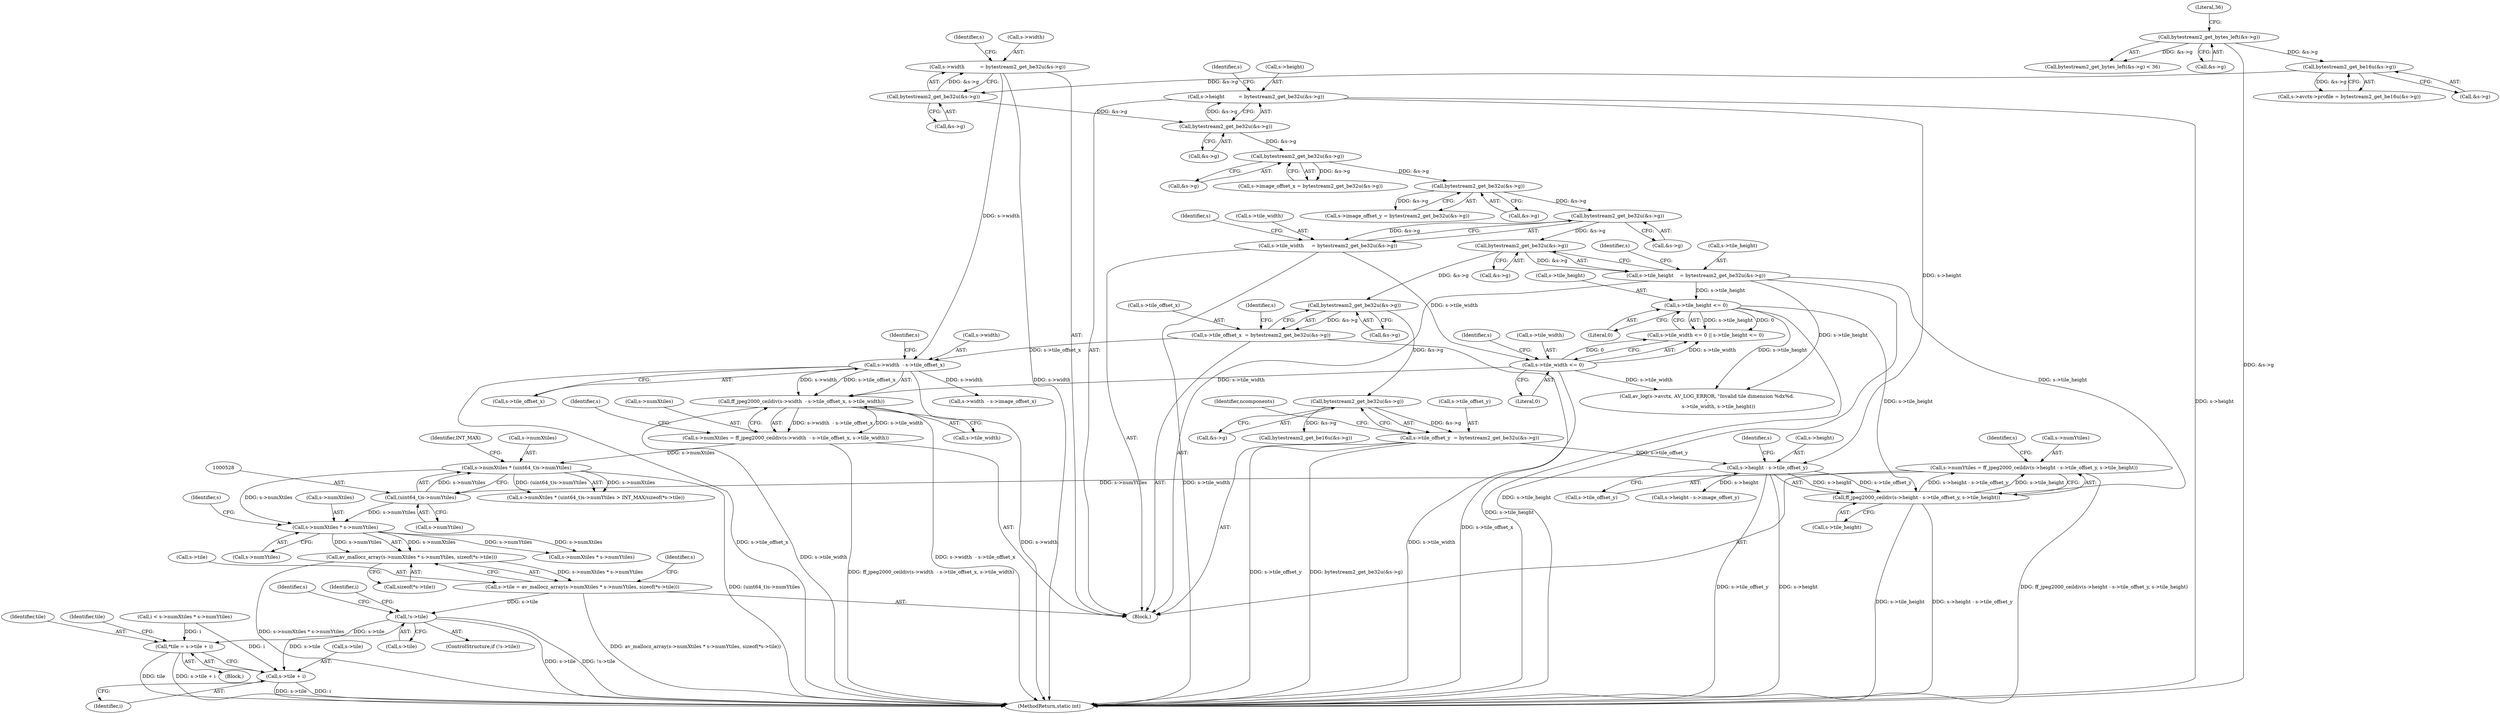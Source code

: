 digraph "0_FFmpeg_780669ef7c23c00836a24921fcc6b03be2b8ca4a@API" {
"1000556" [label="(Call,av_mallocz_array(s->numXtiles * s->numYtiles, sizeof(*s->tile)))"];
"1000557" [label="(Call,s->numXtiles * s->numYtiles)"];
"1000523" [label="(Call,s->numXtiles * (uint64_t)s->numYtiles)"];
"1000491" [label="(Call,s->numXtiles = ff_jpeg2000_ceildiv(s->width  - s->tile_offset_x, s->tile_width))"];
"1000495" [label="(Call,ff_jpeg2000_ceildiv(s->width  - s->tile_offset_x, s->tile_width))"];
"1000496" [label="(Call,s->width  - s->tile_offset_x)"];
"1000150" [label="(Call,s->width          = bytestream2_get_be32u(&s->g))"];
"1000154" [label="(Call,bytestream2_get_be32u(&s->g))"];
"1000145" [label="(Call,bytestream2_get_be16u(&s->g))"];
"1000131" [label="(Call,bytestream2_get_bytes_left(&s->g))"];
"1000204" [label="(Call,s->tile_offset_x  = bytestream2_get_be32u(&s->g))"];
"1000208" [label="(Call,bytestream2_get_be32u(&s->g))"];
"1000199" [label="(Call,bytestream2_get_be32u(&s->g))"];
"1000190" [label="(Call,bytestream2_get_be32u(&s->g))"];
"1000181" [label="(Call,bytestream2_get_be32u(&s->g))"];
"1000172" [label="(Call,bytestream2_get_be32u(&s->g))"];
"1000163" [label="(Call,bytestream2_get_be32u(&s->g))"];
"1000283" [label="(Call,s->tile_width <= 0)"];
"1000186" [label="(Call,s->tile_width     = bytestream2_get_be32u(&s->g))"];
"1000527" [label="(Call,(uint64_t)s->numYtiles)"];
"1000506" [label="(Call,s->numYtiles = ff_jpeg2000_ceildiv(s->height - s->tile_offset_y, s->tile_height))"];
"1000510" [label="(Call,ff_jpeg2000_ceildiv(s->height - s->tile_offset_y, s->tile_height))"];
"1000511" [label="(Call,s->height - s->tile_offset_y)"];
"1000159" [label="(Call,s->height         = bytestream2_get_be32u(&s->g))"];
"1000213" [label="(Call,s->tile_offset_y  = bytestream2_get_be32u(&s->g))"];
"1000217" [label="(Call,bytestream2_get_be32u(&s->g))"];
"1000288" [label="(Call,s->tile_height <= 0)"];
"1000195" [label="(Call,s->tile_height    = bytestream2_get_be32u(&s->g))"];
"1000552" [label="(Call,s->tile = av_mallocz_array(s->numXtiles * s->numYtiles, sizeof(*s->tile)))"];
"1000570" [label="(Call,!s->tile)"];
"1000604" [label="(Call,*tile = s->tile + i)"];
"1000606" [label="(Call,s->tile + i)"];
"1000150" [label="(Call,s->width          = bytestream2_get_be32u(&s->g))"];
"1000508" [label="(Identifier,s)"];
"1000491" [label="(Call,s->numXtiles = ff_jpeg2000_ceildiv(s->width  - s->tile_offset_x, s->tile_width))"];
"1000506" [label="(Call,s->numYtiles = ff_jpeg2000_ceildiv(s->height - s->tile_offset_y, s->tile_height))"];
"1000161" [label="(Identifier,s)"];
"1000507" [label="(Call,s->numYtiles)"];
"1000577" [label="(Identifier,s)"];
"1000159" [label="(Call,s->height         = bytestream2_get_be32u(&s->g))"];
"1000191" [label="(Call,&s->g)"];
"1000613" [label="(Identifier,tile)"];
"1000177" [label="(Call,s->image_offset_y = bytestream2_get_be32u(&s->g))"];
"1000552" [label="(Call,s->tile = av_mallocz_array(s->numXtiles * s->numYtiles, sizeof(*s->tile)))"];
"1000190" [label="(Call,bytestream2_get_be32u(&s->g))"];
"1000213" [label="(Call,s->tile_offset_y  = bytestream2_get_be32u(&s->g))"];
"1000589" [label="(Identifier,i)"];
"1000527" [label="(Call,(uint64_t)s->numYtiles)"];
"1000511" [label="(Call,s->height - s->tile_offset_y)"];
"1000571" [label="(Call,s->tile)"];
"1000197" [label="(Identifier,s)"];
"1000209" [label="(Call,&s->g)"];
"1000567" [label="(Identifier,s)"];
"1000500" [label="(Call,s->tile_offset_x)"];
"1000196" [label="(Call,s->tile_height)"];
"1000187" [label="(Call,s->tile_width)"];
"1000288" [label="(Call,s->tile_height <= 0)"];
"1000495" [label="(Call,ff_jpeg2000_ceildiv(s->width  - s->tile_offset_x, s->tile_width))"];
"1000294" [label="(Call,av_log(s->avctx, AV_LOG_ERROR, \"Invalid tile dimension %dx%d.\n\",\n               s->tile_width, s->tile_height))"];
"1000604" [label="(Call,*tile = s->tile + i)"];
"1000214" [label="(Call,s->tile_offset_y)"];
"1000556" [label="(Call,av_mallocz_array(s->numXtiles * s->numYtiles, sizeof(*s->tile)))"];
"1000151" [label="(Call,s->width)"];
"1000155" [label="(Call,&s->g)"];
"1000570" [label="(Call,!s->tile)"];
"1000208" [label="(Call,bytestream2_get_be32u(&s->g))"];
"1000640" [label="(Call,s->width  - s->image_offset_x)"];
"1000217" [label="(Call,bytestream2_get_be32u(&s->g))"];
"1000181" [label="(Call,bytestream2_get_be32u(&s->g))"];
"1000522" [label="(Call,s->numXtiles * (uint64_t)s->numYtiles > INT_MAX/sizeof(*s->tile))"];
"1000206" [label="(Identifier,s)"];
"1000136" [label="(Literal,36)"];
"1000524" [label="(Call,s->numXtiles)"];
"1000131" [label="(Call,bytestream2_get_bytes_left(&s->g))"];
"1000572" [label="(Identifier,s)"];
"1000284" [label="(Call,s->tile_width)"];
"1000533" [label="(Identifier,INT_MAX)"];
"1000553" [label="(Call,s->tile)"];
"1000145" [label="(Call,bytestream2_get_be16u(&s->g))"];
"1000283" [label="(Call,s->tile_width <= 0)"];
"1000168" [label="(Call,s->image_offset_x = bytestream2_get_be32u(&s->g))"];
"1000557" [label="(Call,s->numXtiles * s->numYtiles)"];
"1000164" [label="(Call,&s->g)"];
"1000172" [label="(Call,bytestream2_get_be32u(&s->g))"];
"1000154" [label="(Call,bytestream2_get_be32u(&s->g))"];
"1000186" [label="(Call,s->tile_width     = bytestream2_get_be32u(&s->g))"];
"1000610" [label="(Identifier,i)"];
"1000657" [label="(Call,s->height - s->image_offset_y)"];
"1000518" [label="(Call,s->tile_height)"];
"1000492" [label="(Call,s->numXtiles)"];
"1000282" [label="(Call,s->tile_width <= 0 || s->tile_height <= 0)"];
"1000607" [label="(Call,s->tile)"];
"1000130" [label="(Call,bytestream2_get_bytes_left(&s->g) < 36)"];
"1000497" [label="(Call,s->width)"];
"1000204" [label="(Call,s->tile_offset_x  = bytestream2_get_be32u(&s->g))"];
"1000519" [label="(Identifier,s)"];
"1000564" [label="(Call,sizeof(*s->tile))"];
"1000292" [label="(Literal,0)"];
"1000287" [label="(Literal,0)"];
"1000602" [label="(Block,)"];
"1000182" [label="(Call,&s->g)"];
"1000223" [label="(Identifier,ncomponents)"];
"1000173" [label="(Call,&s->g)"];
"1000195" [label="(Call,s->tile_height    = bytestream2_get_be32u(&s->g))"];
"1000163" [label="(Call,bytestream2_get_be32u(&s->g))"];
"1000199" [label="(Call,bytestream2_get_be32u(&s->g))"];
"1000224" [label="(Call,bytestream2_get_be16u(&s->g))"];
"1000132" [label="(Call,&s->g)"];
"1000605" [label="(Identifier,tile)"];
"1000591" [label="(Call,i < s->numXtiles * s->numYtiles)"];
"1000515" [label="(Call,s->tile_offset_y)"];
"1000529" [label="(Call,s->numYtiles)"];
"1000289" [label="(Call,s->tile_height)"];
"1000512" [label="(Call,s->height)"];
"1000205" [label="(Call,s->tile_offset_x)"];
"1000160" [label="(Call,s->height)"];
"1000503" [label="(Call,s->tile_width)"];
"1000558" [label="(Call,s->numXtiles)"];
"1000523" [label="(Call,s->numXtiles * (uint64_t)s->numYtiles)"];
"1000139" [label="(Call,s->avctx->profile = bytestream2_get_be16u(&s->g))"];
"1000606" [label="(Call,s->tile + i)"];
"1000569" [label="(ControlStructure,if (!s->tile))"];
"1000215" [label="(Identifier,s)"];
"1000114" [label="(Block,)"];
"1000504" [label="(Identifier,s)"];
"1000200" [label="(Call,&s->g)"];
"1000510" [label="(Call,ff_jpeg2000_ceildiv(s->height - s->tile_offset_y, s->tile_height))"];
"1000561" [label="(Call,s->numYtiles)"];
"1000846" [label="(MethodReturn,static int)"];
"1000593" [label="(Call,s->numXtiles * s->numYtiles)"];
"1000170" [label="(Identifier,s)"];
"1000290" [label="(Identifier,s)"];
"1000146" [label="(Call,&s->g)"];
"1000525" [label="(Identifier,s)"];
"1000218" [label="(Call,&s->g)"];
"1000496" [label="(Call,s->width  - s->tile_offset_x)"];
"1000556" -> "1000552"  [label="AST: "];
"1000556" -> "1000564"  [label="CFG: "];
"1000557" -> "1000556"  [label="AST: "];
"1000564" -> "1000556"  [label="AST: "];
"1000552" -> "1000556"  [label="CFG: "];
"1000556" -> "1000846"  [label="DDG: s->numXtiles * s->numYtiles"];
"1000556" -> "1000552"  [label="DDG: s->numXtiles * s->numYtiles"];
"1000557" -> "1000556"  [label="DDG: s->numXtiles"];
"1000557" -> "1000556"  [label="DDG: s->numYtiles"];
"1000557" -> "1000561"  [label="CFG: "];
"1000558" -> "1000557"  [label="AST: "];
"1000561" -> "1000557"  [label="AST: "];
"1000567" -> "1000557"  [label="CFG: "];
"1000523" -> "1000557"  [label="DDG: s->numXtiles"];
"1000527" -> "1000557"  [label="DDG: s->numYtiles"];
"1000557" -> "1000593"  [label="DDG: s->numXtiles"];
"1000557" -> "1000593"  [label="DDG: s->numYtiles"];
"1000523" -> "1000522"  [label="AST: "];
"1000523" -> "1000527"  [label="CFG: "];
"1000524" -> "1000523"  [label="AST: "];
"1000527" -> "1000523"  [label="AST: "];
"1000533" -> "1000523"  [label="CFG: "];
"1000523" -> "1000846"  [label="DDG: (uint64_t)s->numYtiles"];
"1000523" -> "1000522"  [label="DDG: s->numXtiles"];
"1000523" -> "1000522"  [label="DDG: (uint64_t)s->numYtiles"];
"1000491" -> "1000523"  [label="DDG: s->numXtiles"];
"1000527" -> "1000523"  [label="DDG: s->numYtiles"];
"1000491" -> "1000114"  [label="AST: "];
"1000491" -> "1000495"  [label="CFG: "];
"1000492" -> "1000491"  [label="AST: "];
"1000495" -> "1000491"  [label="AST: "];
"1000508" -> "1000491"  [label="CFG: "];
"1000491" -> "1000846"  [label="DDG: ff_jpeg2000_ceildiv(s->width  - s->tile_offset_x, s->tile_width)"];
"1000495" -> "1000491"  [label="DDG: s->width  - s->tile_offset_x"];
"1000495" -> "1000491"  [label="DDG: s->tile_width"];
"1000495" -> "1000503"  [label="CFG: "];
"1000496" -> "1000495"  [label="AST: "];
"1000503" -> "1000495"  [label="AST: "];
"1000495" -> "1000846"  [label="DDG: s->width  - s->tile_offset_x"];
"1000495" -> "1000846"  [label="DDG: s->tile_width"];
"1000496" -> "1000495"  [label="DDG: s->width"];
"1000496" -> "1000495"  [label="DDG: s->tile_offset_x"];
"1000283" -> "1000495"  [label="DDG: s->tile_width"];
"1000496" -> "1000500"  [label="CFG: "];
"1000497" -> "1000496"  [label="AST: "];
"1000500" -> "1000496"  [label="AST: "];
"1000504" -> "1000496"  [label="CFG: "];
"1000496" -> "1000846"  [label="DDG: s->width"];
"1000496" -> "1000846"  [label="DDG: s->tile_offset_x"];
"1000150" -> "1000496"  [label="DDG: s->width"];
"1000204" -> "1000496"  [label="DDG: s->tile_offset_x"];
"1000496" -> "1000640"  [label="DDG: s->width"];
"1000150" -> "1000114"  [label="AST: "];
"1000150" -> "1000154"  [label="CFG: "];
"1000151" -> "1000150"  [label="AST: "];
"1000154" -> "1000150"  [label="AST: "];
"1000161" -> "1000150"  [label="CFG: "];
"1000150" -> "1000846"  [label="DDG: s->width"];
"1000154" -> "1000150"  [label="DDG: &s->g"];
"1000154" -> "1000155"  [label="CFG: "];
"1000155" -> "1000154"  [label="AST: "];
"1000145" -> "1000154"  [label="DDG: &s->g"];
"1000154" -> "1000163"  [label="DDG: &s->g"];
"1000145" -> "1000139"  [label="AST: "];
"1000145" -> "1000146"  [label="CFG: "];
"1000146" -> "1000145"  [label="AST: "];
"1000139" -> "1000145"  [label="CFG: "];
"1000145" -> "1000139"  [label="DDG: &s->g"];
"1000131" -> "1000145"  [label="DDG: &s->g"];
"1000131" -> "1000130"  [label="AST: "];
"1000131" -> "1000132"  [label="CFG: "];
"1000132" -> "1000131"  [label="AST: "];
"1000136" -> "1000131"  [label="CFG: "];
"1000131" -> "1000846"  [label="DDG: &s->g"];
"1000131" -> "1000130"  [label="DDG: &s->g"];
"1000204" -> "1000114"  [label="AST: "];
"1000204" -> "1000208"  [label="CFG: "];
"1000205" -> "1000204"  [label="AST: "];
"1000208" -> "1000204"  [label="AST: "];
"1000215" -> "1000204"  [label="CFG: "];
"1000204" -> "1000846"  [label="DDG: s->tile_offset_x"];
"1000208" -> "1000204"  [label="DDG: &s->g"];
"1000208" -> "1000209"  [label="CFG: "];
"1000209" -> "1000208"  [label="AST: "];
"1000199" -> "1000208"  [label="DDG: &s->g"];
"1000208" -> "1000217"  [label="DDG: &s->g"];
"1000199" -> "1000195"  [label="AST: "];
"1000199" -> "1000200"  [label="CFG: "];
"1000200" -> "1000199"  [label="AST: "];
"1000195" -> "1000199"  [label="CFG: "];
"1000199" -> "1000195"  [label="DDG: &s->g"];
"1000190" -> "1000199"  [label="DDG: &s->g"];
"1000190" -> "1000186"  [label="AST: "];
"1000190" -> "1000191"  [label="CFG: "];
"1000191" -> "1000190"  [label="AST: "];
"1000186" -> "1000190"  [label="CFG: "];
"1000190" -> "1000186"  [label="DDG: &s->g"];
"1000181" -> "1000190"  [label="DDG: &s->g"];
"1000181" -> "1000177"  [label="AST: "];
"1000181" -> "1000182"  [label="CFG: "];
"1000182" -> "1000181"  [label="AST: "];
"1000177" -> "1000181"  [label="CFG: "];
"1000181" -> "1000177"  [label="DDG: &s->g"];
"1000172" -> "1000181"  [label="DDG: &s->g"];
"1000172" -> "1000168"  [label="AST: "];
"1000172" -> "1000173"  [label="CFG: "];
"1000173" -> "1000172"  [label="AST: "];
"1000168" -> "1000172"  [label="CFG: "];
"1000172" -> "1000168"  [label="DDG: &s->g"];
"1000163" -> "1000172"  [label="DDG: &s->g"];
"1000163" -> "1000159"  [label="AST: "];
"1000163" -> "1000164"  [label="CFG: "];
"1000164" -> "1000163"  [label="AST: "];
"1000159" -> "1000163"  [label="CFG: "];
"1000163" -> "1000159"  [label="DDG: &s->g"];
"1000283" -> "1000282"  [label="AST: "];
"1000283" -> "1000287"  [label="CFG: "];
"1000284" -> "1000283"  [label="AST: "];
"1000287" -> "1000283"  [label="AST: "];
"1000290" -> "1000283"  [label="CFG: "];
"1000282" -> "1000283"  [label="CFG: "];
"1000283" -> "1000846"  [label="DDG: s->tile_width"];
"1000283" -> "1000282"  [label="DDG: s->tile_width"];
"1000283" -> "1000282"  [label="DDG: 0"];
"1000186" -> "1000283"  [label="DDG: s->tile_width"];
"1000283" -> "1000294"  [label="DDG: s->tile_width"];
"1000186" -> "1000114"  [label="AST: "];
"1000187" -> "1000186"  [label="AST: "];
"1000197" -> "1000186"  [label="CFG: "];
"1000186" -> "1000846"  [label="DDG: s->tile_width"];
"1000527" -> "1000529"  [label="CFG: "];
"1000528" -> "1000527"  [label="AST: "];
"1000529" -> "1000527"  [label="AST: "];
"1000506" -> "1000527"  [label="DDG: s->numYtiles"];
"1000506" -> "1000114"  [label="AST: "];
"1000506" -> "1000510"  [label="CFG: "];
"1000507" -> "1000506"  [label="AST: "];
"1000510" -> "1000506"  [label="AST: "];
"1000525" -> "1000506"  [label="CFG: "];
"1000506" -> "1000846"  [label="DDG: ff_jpeg2000_ceildiv(s->height - s->tile_offset_y, s->tile_height)"];
"1000510" -> "1000506"  [label="DDG: s->height - s->tile_offset_y"];
"1000510" -> "1000506"  [label="DDG: s->tile_height"];
"1000510" -> "1000518"  [label="CFG: "];
"1000511" -> "1000510"  [label="AST: "];
"1000518" -> "1000510"  [label="AST: "];
"1000510" -> "1000846"  [label="DDG: s->height - s->tile_offset_y"];
"1000510" -> "1000846"  [label="DDG: s->tile_height"];
"1000511" -> "1000510"  [label="DDG: s->height"];
"1000511" -> "1000510"  [label="DDG: s->tile_offset_y"];
"1000288" -> "1000510"  [label="DDG: s->tile_height"];
"1000195" -> "1000510"  [label="DDG: s->tile_height"];
"1000511" -> "1000515"  [label="CFG: "];
"1000512" -> "1000511"  [label="AST: "];
"1000515" -> "1000511"  [label="AST: "];
"1000519" -> "1000511"  [label="CFG: "];
"1000511" -> "1000846"  [label="DDG: s->tile_offset_y"];
"1000511" -> "1000846"  [label="DDG: s->height"];
"1000159" -> "1000511"  [label="DDG: s->height"];
"1000213" -> "1000511"  [label="DDG: s->tile_offset_y"];
"1000511" -> "1000657"  [label="DDG: s->height"];
"1000159" -> "1000114"  [label="AST: "];
"1000160" -> "1000159"  [label="AST: "];
"1000170" -> "1000159"  [label="CFG: "];
"1000159" -> "1000846"  [label="DDG: s->height"];
"1000213" -> "1000114"  [label="AST: "];
"1000213" -> "1000217"  [label="CFG: "];
"1000214" -> "1000213"  [label="AST: "];
"1000217" -> "1000213"  [label="AST: "];
"1000223" -> "1000213"  [label="CFG: "];
"1000213" -> "1000846"  [label="DDG: bytestream2_get_be32u(&s->g)"];
"1000213" -> "1000846"  [label="DDG: s->tile_offset_y"];
"1000217" -> "1000213"  [label="DDG: &s->g"];
"1000217" -> "1000218"  [label="CFG: "];
"1000218" -> "1000217"  [label="AST: "];
"1000217" -> "1000224"  [label="DDG: &s->g"];
"1000288" -> "1000282"  [label="AST: "];
"1000288" -> "1000292"  [label="CFG: "];
"1000289" -> "1000288"  [label="AST: "];
"1000292" -> "1000288"  [label="AST: "];
"1000282" -> "1000288"  [label="CFG: "];
"1000288" -> "1000846"  [label="DDG: s->tile_height"];
"1000288" -> "1000282"  [label="DDG: s->tile_height"];
"1000288" -> "1000282"  [label="DDG: 0"];
"1000195" -> "1000288"  [label="DDG: s->tile_height"];
"1000288" -> "1000294"  [label="DDG: s->tile_height"];
"1000195" -> "1000114"  [label="AST: "];
"1000196" -> "1000195"  [label="AST: "];
"1000206" -> "1000195"  [label="CFG: "];
"1000195" -> "1000846"  [label="DDG: s->tile_height"];
"1000195" -> "1000294"  [label="DDG: s->tile_height"];
"1000552" -> "1000114"  [label="AST: "];
"1000553" -> "1000552"  [label="AST: "];
"1000572" -> "1000552"  [label="CFG: "];
"1000552" -> "1000846"  [label="DDG: av_mallocz_array(s->numXtiles * s->numYtiles, sizeof(*s->tile))"];
"1000552" -> "1000570"  [label="DDG: s->tile"];
"1000570" -> "1000569"  [label="AST: "];
"1000570" -> "1000571"  [label="CFG: "];
"1000571" -> "1000570"  [label="AST: "];
"1000577" -> "1000570"  [label="CFG: "];
"1000589" -> "1000570"  [label="CFG: "];
"1000570" -> "1000846"  [label="DDG: s->tile"];
"1000570" -> "1000846"  [label="DDG: !s->tile"];
"1000570" -> "1000604"  [label="DDG: s->tile"];
"1000570" -> "1000606"  [label="DDG: s->tile"];
"1000604" -> "1000602"  [label="AST: "];
"1000604" -> "1000606"  [label="CFG: "];
"1000605" -> "1000604"  [label="AST: "];
"1000606" -> "1000604"  [label="AST: "];
"1000613" -> "1000604"  [label="CFG: "];
"1000604" -> "1000846"  [label="DDG: tile"];
"1000604" -> "1000846"  [label="DDG: s->tile + i"];
"1000591" -> "1000604"  [label="DDG: i"];
"1000606" -> "1000610"  [label="CFG: "];
"1000607" -> "1000606"  [label="AST: "];
"1000610" -> "1000606"  [label="AST: "];
"1000606" -> "1000846"  [label="DDG: s->tile"];
"1000606" -> "1000846"  [label="DDG: i"];
"1000591" -> "1000606"  [label="DDG: i"];
}
